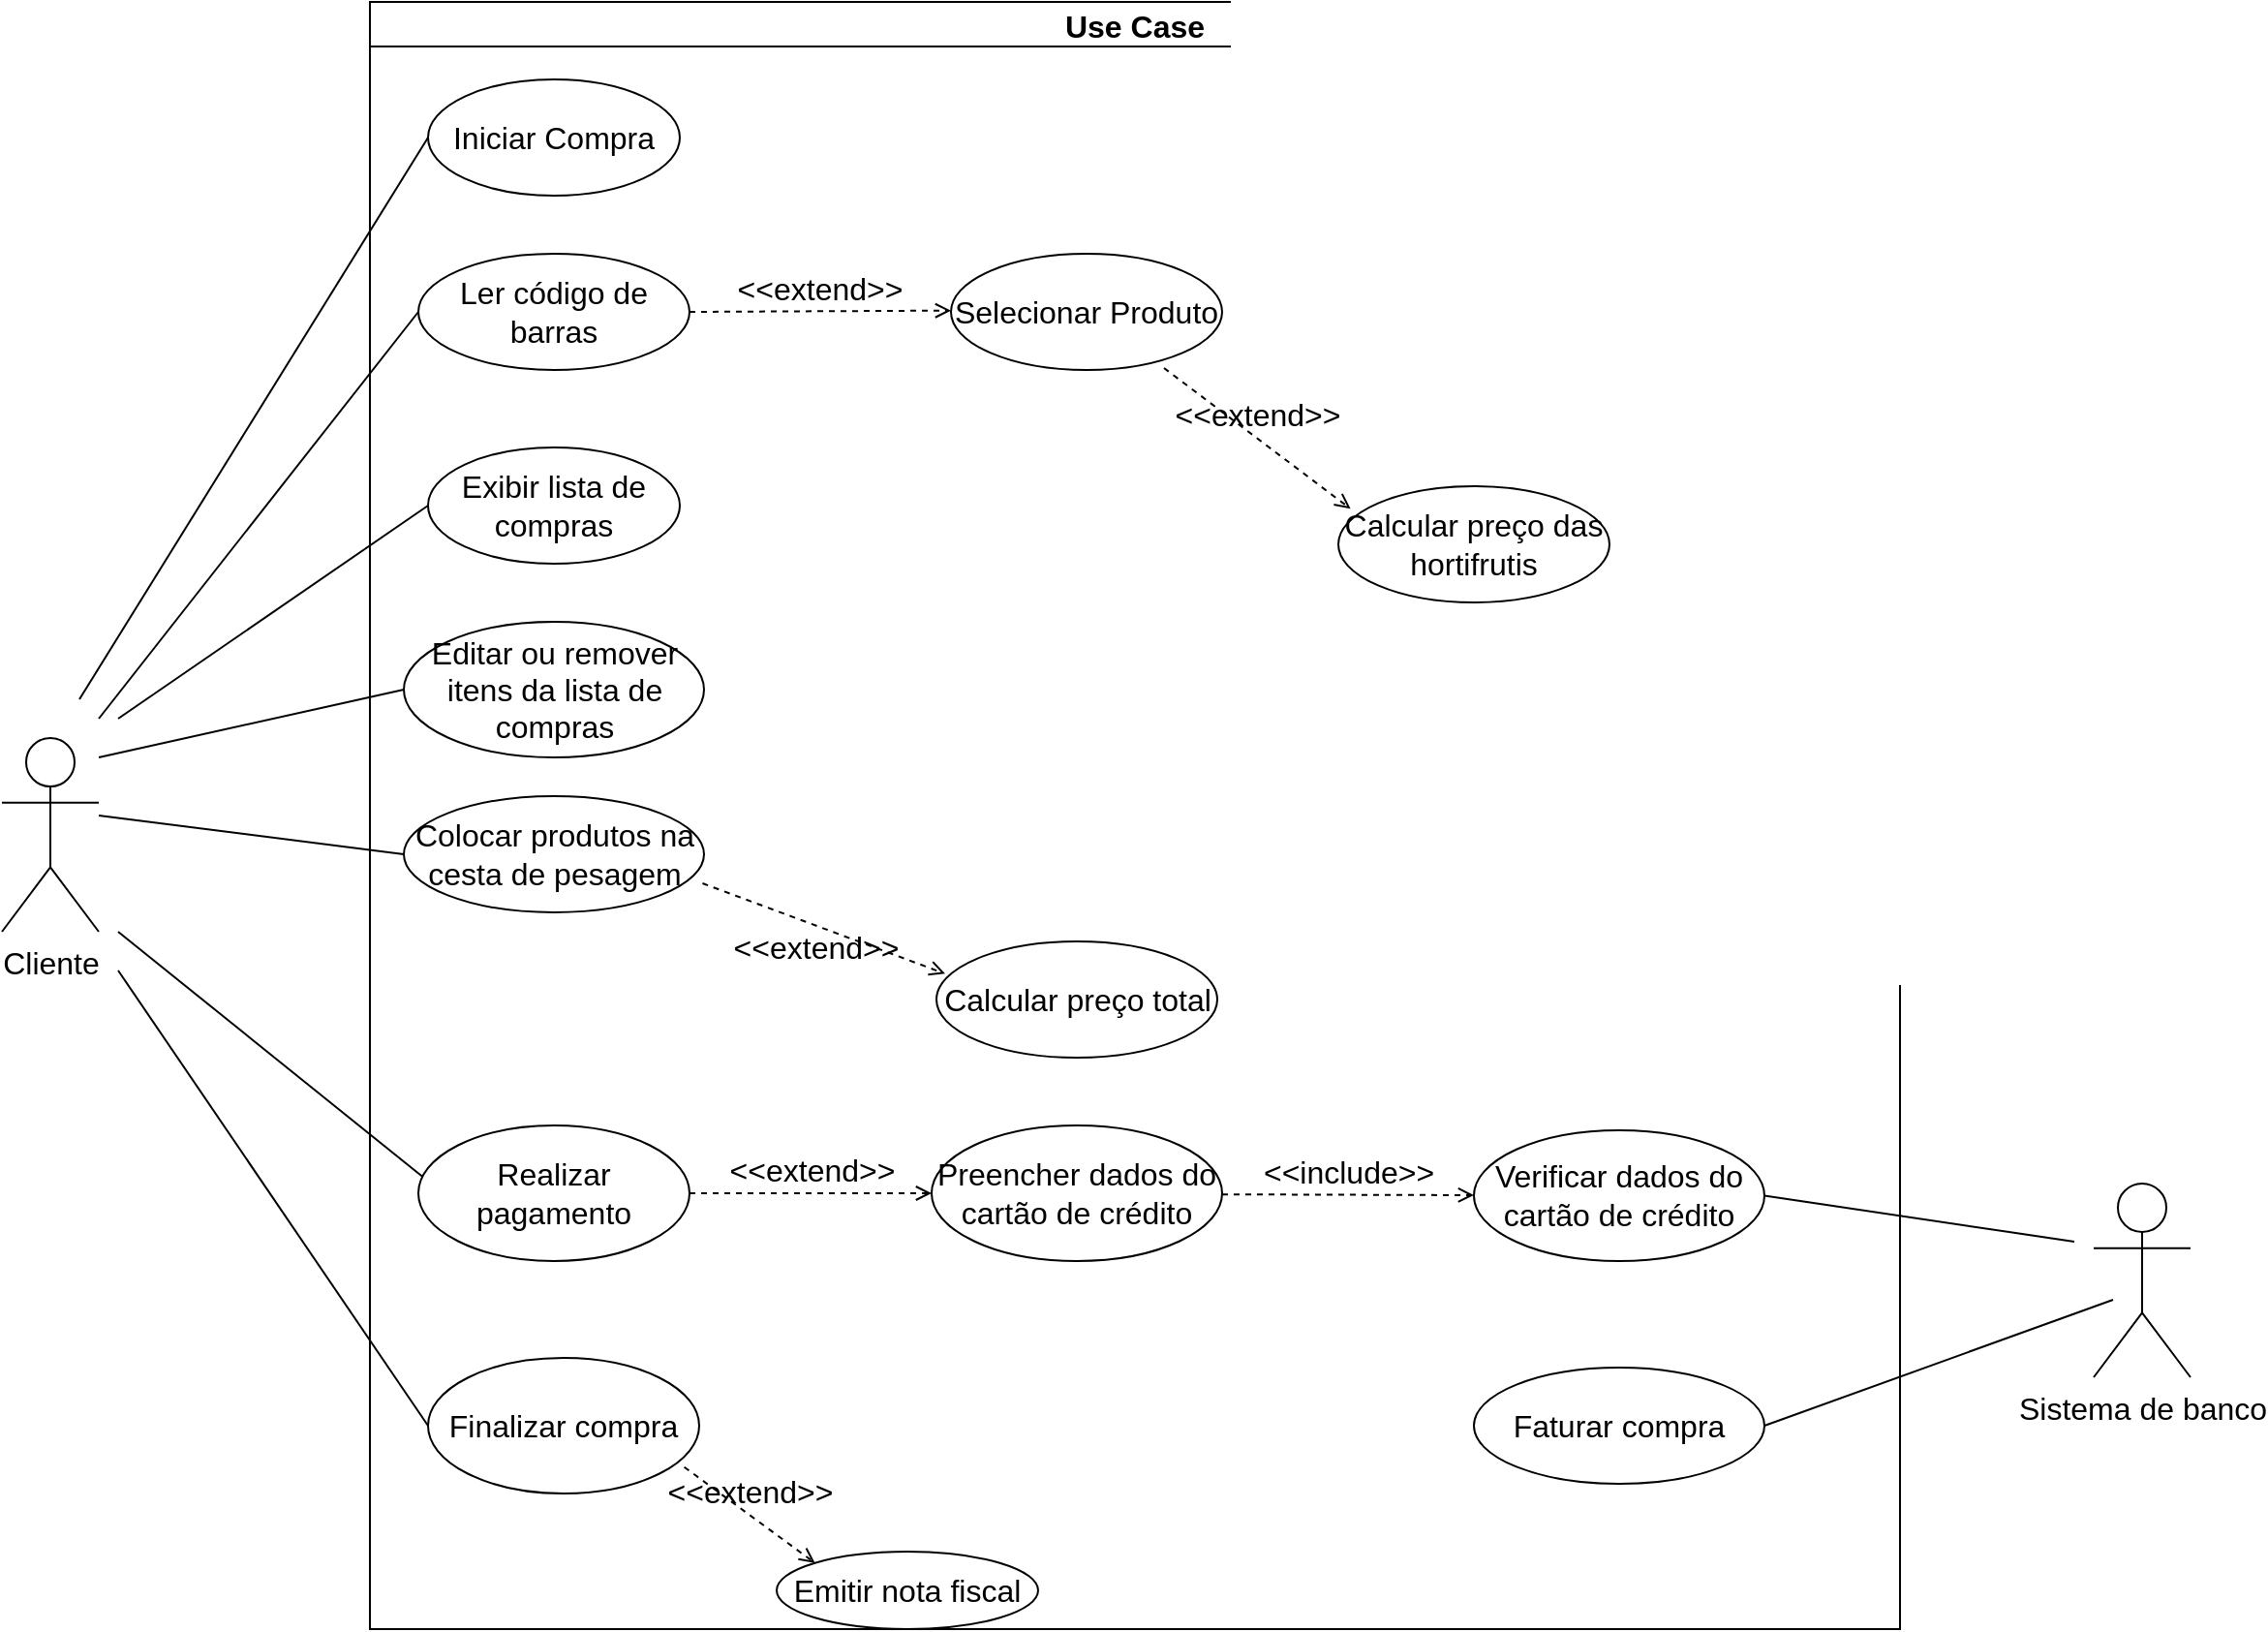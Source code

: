 <mxfile version="18.2.0" type="github"><diagram id="_UcRD15p4rgjld_aMN5q" name="Page-1"><mxGraphModel dx="2205" dy="696" grid="1" gridSize="10" guides="1" tooltips="1" connect="1" arrows="1" fold="1" page="1" pageScale="1" pageWidth="827" pageHeight="1169" math="0" shadow="0"><root><mxCell id="0"/><mxCell id="1" parent="0"/><mxCell id="iENFUseU7_7QMmpnDHHZ-54" style="edgeStyle=none;rounded=0;orthogonalLoop=1;jettySize=auto;html=1;entryX=0;entryY=0.5;entryDx=0;entryDy=0;fontSize=16;endArrow=none;endFill=0;" edge="1" parent="1" target="iENFUseU7_7QMmpnDHHZ-19"><mxGeometry relative="1" as="geometry"><mxPoint x="-10" y="450" as="sourcePoint"/></mxGeometry></mxCell><mxCell id="iENFUseU7_7QMmpnDHHZ-55" style="edgeStyle=none;rounded=0;orthogonalLoop=1;jettySize=auto;html=1;entryX=0;entryY=0.5;entryDx=0;entryDy=0;fontSize=16;endArrow=none;endFill=0;" edge="1" parent="1" target="iENFUseU7_7QMmpnDHHZ-20"><mxGeometry relative="1" as="geometry"><mxPoint y="460" as="sourcePoint"/></mxGeometry></mxCell><mxCell id="iENFUseU7_7QMmpnDHHZ-56" style="edgeStyle=none;rounded=0;orthogonalLoop=1;jettySize=auto;html=1;entryX=0;entryY=0.5;entryDx=0;entryDy=0;fontSize=16;endArrow=none;endFill=0;" edge="1" parent="1" target="iENFUseU7_7QMmpnDHHZ-22"><mxGeometry relative="1" as="geometry"><mxPoint x="10" y="460" as="sourcePoint"/></mxGeometry></mxCell><mxCell id="iENFUseU7_7QMmpnDHHZ-57" style="edgeStyle=none;rounded=0;orthogonalLoop=1;jettySize=auto;html=1;entryX=0;entryY=0.5;entryDx=0;entryDy=0;fontSize=16;endArrow=none;endFill=0;" edge="1" parent="1" target="iENFUseU7_7QMmpnDHHZ-31"><mxGeometry relative="1" as="geometry"><mxPoint y="480" as="sourcePoint"/></mxGeometry></mxCell><mxCell id="iENFUseU7_7QMmpnDHHZ-59" style="edgeStyle=none;rounded=0;orthogonalLoop=1;jettySize=auto;html=1;entryX=0;entryY=0.5;entryDx=0;entryDy=0;fontSize=16;endArrow=none;endFill=0;" edge="1" parent="1" target="iENFUseU7_7QMmpnDHHZ-32"><mxGeometry relative="1" as="geometry"><mxPoint y="510" as="sourcePoint"/></mxGeometry></mxCell><mxCell id="iENFUseU7_7QMmpnDHHZ-60" style="edgeStyle=none;rounded=0;orthogonalLoop=1;jettySize=auto;html=1;entryX=0.016;entryY=0.379;entryDx=0;entryDy=0;entryPerimeter=0;fontSize=16;endArrow=none;endFill=0;" edge="1" parent="1" target="iENFUseU7_7QMmpnDHHZ-30"><mxGeometry relative="1" as="geometry"><mxPoint x="10" y="570" as="sourcePoint"/></mxGeometry></mxCell><mxCell id="iENFUseU7_7QMmpnDHHZ-61" style="edgeStyle=none;rounded=0;orthogonalLoop=1;jettySize=auto;html=1;entryX=0;entryY=0.5;entryDx=0;entryDy=0;fontSize=16;endArrow=none;endFill=0;" edge="1" parent="1" target="iENFUseU7_7QMmpnDHHZ-40"><mxGeometry relative="1" as="geometry"><mxPoint x="10" y="590" as="sourcePoint"/></mxGeometry></mxCell><mxCell id="iENFUseU7_7QMmpnDHHZ-5" value="&lt;font style=&quot;font-size: 16px;&quot;&gt;Cliente&lt;br style=&quot;&quot;&gt;&lt;/font&gt;" style="shape=umlActor;verticalLabelPosition=bottom;verticalAlign=top;html=1;" vertex="1" parent="1"><mxGeometry x="-50" y="470" width="50" height="100" as="geometry"/></mxCell><mxCell id="iENFUseU7_7QMmpnDHHZ-17" value="Use Case" style="swimlane;fontSize=16;" vertex="1" parent="1"><mxGeometry x="140" y="90" width="790" height="840" as="geometry"/></mxCell><mxCell id="iENFUseU7_7QMmpnDHHZ-19" value="Iniciar Compra" style="ellipse;whiteSpace=wrap;html=1;fontSize=16;" vertex="1" parent="iENFUseU7_7QMmpnDHHZ-17"><mxGeometry x="30" y="40" width="130" height="60" as="geometry"/></mxCell><mxCell id="iENFUseU7_7QMmpnDHHZ-20" value="Ler código de barras" style="ellipse;whiteSpace=wrap;html=1;fontSize=16;" vertex="1" parent="iENFUseU7_7QMmpnDHHZ-17"><mxGeometry x="25" y="130" width="140" height="60" as="geometry"/></mxCell><mxCell id="iENFUseU7_7QMmpnDHHZ-22" value="Exibir lista de compras" style="ellipse;whiteSpace=wrap;html=1;fontSize=16;" vertex="1" parent="iENFUseU7_7QMmpnDHHZ-17"><mxGeometry x="30" y="230" width="130" height="60" as="geometry"/></mxCell><mxCell id="iENFUseU7_7QMmpnDHHZ-30" value="Realizar pagamento" style="ellipse;whiteSpace=wrap;html=1;fontSize=16;" vertex="1" parent="iENFUseU7_7QMmpnDHHZ-17"><mxGeometry x="25" y="580" width="140" height="70" as="geometry"/></mxCell><mxCell id="iENFUseU7_7QMmpnDHHZ-31" value="Editar ou remover itens da lista de compras" style="ellipse;whiteSpace=wrap;html=1;fontSize=16;" vertex="1" parent="iENFUseU7_7QMmpnDHHZ-17"><mxGeometry x="17.5" y="320" width="155" height="70" as="geometry"/></mxCell><mxCell id="iENFUseU7_7QMmpnDHHZ-32" value="Colocar produtos na cesta de pesagem" style="ellipse;whiteSpace=wrap;html=1;fontSize=16;" vertex="1" parent="iENFUseU7_7QMmpnDHHZ-17"><mxGeometry x="17.5" y="410" width="155" height="60" as="geometry"/></mxCell><mxCell id="iENFUseU7_7QMmpnDHHZ-33" value="Calcular preço total" style="ellipse;whiteSpace=wrap;html=1;fontSize=16;" vertex="1" parent="iENFUseU7_7QMmpnDHHZ-17"><mxGeometry x="292.5" y="485" width="145" height="60" as="geometry"/></mxCell><mxCell id="iENFUseU7_7QMmpnDHHZ-35" value="Preencher dados do cartão de crédito" style="ellipse;whiteSpace=wrap;html=1;fontSize=16;" vertex="1" parent="iENFUseU7_7QMmpnDHHZ-17"><mxGeometry x="290" y="580" width="150" height="70" as="geometry"/></mxCell><mxCell id="iENFUseU7_7QMmpnDHHZ-40" value="Finalizar compra" style="ellipse;whiteSpace=wrap;html=1;fontSize=16;" vertex="1" parent="iENFUseU7_7QMmpnDHHZ-17"><mxGeometry x="30" y="700" width="140" height="70" as="geometry"/></mxCell><mxCell id="iENFUseU7_7QMmpnDHHZ-41" value="Emitir nota fiscal" style="ellipse;whiteSpace=wrap;html=1;fontSize=16;" vertex="1" parent="iENFUseU7_7QMmpnDHHZ-17"><mxGeometry x="210" y="800" width="135" height="40" as="geometry"/></mxCell><mxCell id="iENFUseU7_7QMmpnDHHZ-38" value="Verificar dados do cartão de crédito" style="ellipse;whiteSpace=wrap;html=1;fontSize=16;" vertex="1" parent="iENFUseU7_7QMmpnDHHZ-17"><mxGeometry x="570" y="582.5" width="150" height="67.5" as="geometry"/></mxCell><mxCell id="iENFUseU7_7QMmpnDHHZ-39" value="Faturar compra" style="ellipse;whiteSpace=wrap;html=1;fontSize=16;" vertex="1" parent="iENFUseU7_7QMmpnDHHZ-17"><mxGeometry x="570" y="705" width="150" height="60" as="geometry"/></mxCell><mxCell id="iENFUseU7_7QMmpnDHHZ-25" value="Calcular preço das hortifrutis" style="ellipse;whiteSpace=wrap;html=1;fontSize=16;" vertex="1" parent="iENFUseU7_7QMmpnDHHZ-17"><mxGeometry x="500" y="250" width="140" height="60" as="geometry"/></mxCell><mxCell id="iENFUseU7_7QMmpnDHHZ-21" value="Selecionar Produto" style="ellipse;whiteSpace=wrap;html=1;fontSize=16;" vertex="1" parent="iENFUseU7_7QMmpnDHHZ-17"><mxGeometry x="300" y="130" width="140" height="60" as="geometry"/></mxCell><mxCell id="iENFUseU7_7QMmpnDHHZ-43" value="&amp;lt;&amp;lt;extend&amp;gt;&amp;gt;" style="html=1;verticalAlign=bottom;labelBackgroundColor=none;endArrow=open;endFill=0;dashed=1;rounded=0;fontSize=16;entryX=0.045;entryY=0.194;entryDx=0;entryDy=0;entryPerimeter=0;" edge="1" parent="iENFUseU7_7QMmpnDHHZ-17" target="iENFUseU7_7QMmpnDHHZ-25"><mxGeometry width="160" relative="1" as="geometry"><mxPoint x="410" y="189" as="sourcePoint"/><mxPoint x="500" y="260" as="targetPoint"/><mxPoint as="offset"/></mxGeometry></mxCell><mxCell id="iENFUseU7_7QMmpnDHHZ-44" value="&amp;lt;&amp;lt;extend&amp;gt;&amp;gt;" style="html=1;verticalAlign=bottom;labelBackgroundColor=none;endArrow=open;endFill=0;dashed=1;rounded=0;fontSize=16;exitX=1;exitY=0.5;exitDx=0;exitDy=0;" edge="1" parent="iENFUseU7_7QMmpnDHHZ-17" source="iENFUseU7_7QMmpnDHHZ-20"><mxGeometry width="160" relative="1" as="geometry"><mxPoint x="180" y="159" as="sourcePoint"/><mxPoint x="300" y="159.33" as="targetPoint"/><mxPoint as="offset"/></mxGeometry></mxCell><mxCell id="iENFUseU7_7QMmpnDHHZ-45" value="&amp;lt;&amp;lt;extend&amp;gt;&amp;gt;" style="html=1;verticalAlign=bottom;labelBackgroundColor=none;endArrow=open;endFill=0;dashed=1;rounded=0;fontSize=16;entryX=0.031;entryY=0.278;entryDx=0;entryDy=0;entryPerimeter=0;exitX=0.995;exitY=0.75;exitDx=0;exitDy=0;exitPerimeter=0;" edge="1" parent="iENFUseU7_7QMmpnDHHZ-17" source="iENFUseU7_7QMmpnDHHZ-32" target="iENFUseU7_7QMmpnDHHZ-33"><mxGeometry x="0.052" y="-22" width="160" relative="1" as="geometry"><mxPoint x="180" y="450" as="sourcePoint"/><mxPoint x="305" y="444.33" as="targetPoint"/><mxPoint as="offset"/></mxGeometry></mxCell><mxCell id="iENFUseU7_7QMmpnDHHZ-47" value="&amp;lt;&amp;lt;extend&amp;gt;&amp;gt;" style="html=1;verticalAlign=bottom;labelBackgroundColor=none;endArrow=open;endFill=0;dashed=1;rounded=0;fontSize=16;entryX=0;entryY=0.5;entryDx=0;entryDy=0;exitX=1;exitY=0.5;exitDx=0;exitDy=0;" edge="1" parent="iENFUseU7_7QMmpnDHHZ-17" source="iENFUseU7_7QMmpnDHHZ-30" target="iENFUseU7_7QMmpnDHHZ-35"><mxGeometry width="160" relative="1" as="geometry"><mxPoint x="158.01" y="592.98" as="sourcePoint"/><mxPoint x="290.005" y="650" as="targetPoint"/><mxPoint as="offset"/></mxGeometry></mxCell><mxCell id="iENFUseU7_7QMmpnDHHZ-51" value="&amp;lt;&amp;lt;extend&amp;gt;&amp;gt;" style="html=1;verticalAlign=bottom;labelBackgroundColor=none;endArrow=open;endFill=0;dashed=1;rounded=0;fontSize=16;entryX=0;entryY=0;entryDx=0;entryDy=0;exitX=0.945;exitY=0.805;exitDx=0;exitDy=0;exitPerimeter=0;" edge="1" parent="iENFUseU7_7QMmpnDHHZ-17" source="iENFUseU7_7QMmpnDHHZ-40" target="iENFUseU7_7QMmpnDHHZ-41"><mxGeometry width="160" relative="1" as="geometry"><mxPoint x="170" y="740" as="sourcePoint"/><mxPoint x="295" y="740" as="targetPoint"/><mxPoint as="offset"/></mxGeometry></mxCell><mxCell id="iENFUseU7_7QMmpnDHHZ-52" value="&amp;lt;&amp;lt;include&amp;gt;&amp;gt;" style="html=1;verticalAlign=bottom;labelBackgroundColor=none;endArrow=open;endFill=0;dashed=1;rounded=0;fontSize=16;" edge="1" parent="iENFUseU7_7QMmpnDHHZ-17"><mxGeometry width="160" relative="1" as="geometry"><mxPoint x="440" y="615.58" as="sourcePoint"/><mxPoint x="570" y="616" as="targetPoint"/></mxGeometry></mxCell><mxCell id="iENFUseU7_7QMmpnDHHZ-62" style="edgeStyle=none;rounded=0;orthogonalLoop=1;jettySize=auto;html=1;entryX=1;entryY=0.5;entryDx=0;entryDy=0;fontSize=16;endArrow=none;endFill=0;" edge="1" parent="1" target="iENFUseU7_7QMmpnDHHZ-38"><mxGeometry relative="1" as="geometry"><mxPoint x="1020" y="730" as="sourcePoint"/></mxGeometry></mxCell><mxCell id="iENFUseU7_7QMmpnDHHZ-63" style="edgeStyle=none;rounded=0;orthogonalLoop=1;jettySize=auto;html=1;entryX=1;entryY=0.5;entryDx=0;entryDy=0;fontSize=16;endArrow=none;endFill=0;" edge="1" parent="1" target="iENFUseU7_7QMmpnDHHZ-39"><mxGeometry relative="1" as="geometry"><mxPoint x="1040" y="760" as="sourcePoint"/></mxGeometry></mxCell><mxCell id="iENFUseU7_7QMmpnDHHZ-34" value="&lt;font style=&quot;font-size: 16px;&quot;&gt;Sistema de banco&lt;br&gt;&lt;br style=&quot;&quot;&gt;&lt;/font&gt;" style="shape=umlActor;verticalLabelPosition=bottom;verticalAlign=top;html=1;" vertex="1" parent="1"><mxGeometry x="1030" y="700" width="50" height="100" as="geometry"/></mxCell></root></mxGraphModel></diagram></mxfile>